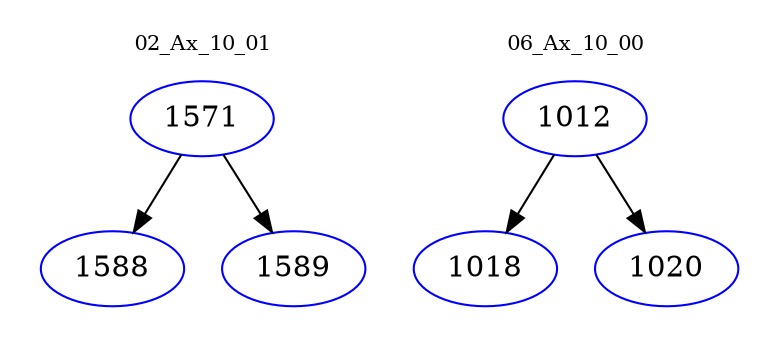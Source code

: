 digraph{
subgraph cluster_0 {
color = white
label = "02_Ax_10_01";
fontsize=10;
T0_1571 [label="1571", color="blue"]
T0_1571 -> T0_1588 [color="black"]
T0_1588 [label="1588", color="blue"]
T0_1571 -> T0_1589 [color="black"]
T0_1589 [label="1589", color="blue"]
}
subgraph cluster_1 {
color = white
label = "06_Ax_10_00";
fontsize=10;
T1_1012 [label="1012", color="blue"]
T1_1012 -> T1_1018 [color="black"]
T1_1018 [label="1018", color="blue"]
T1_1012 -> T1_1020 [color="black"]
T1_1020 [label="1020", color="blue"]
}
}
